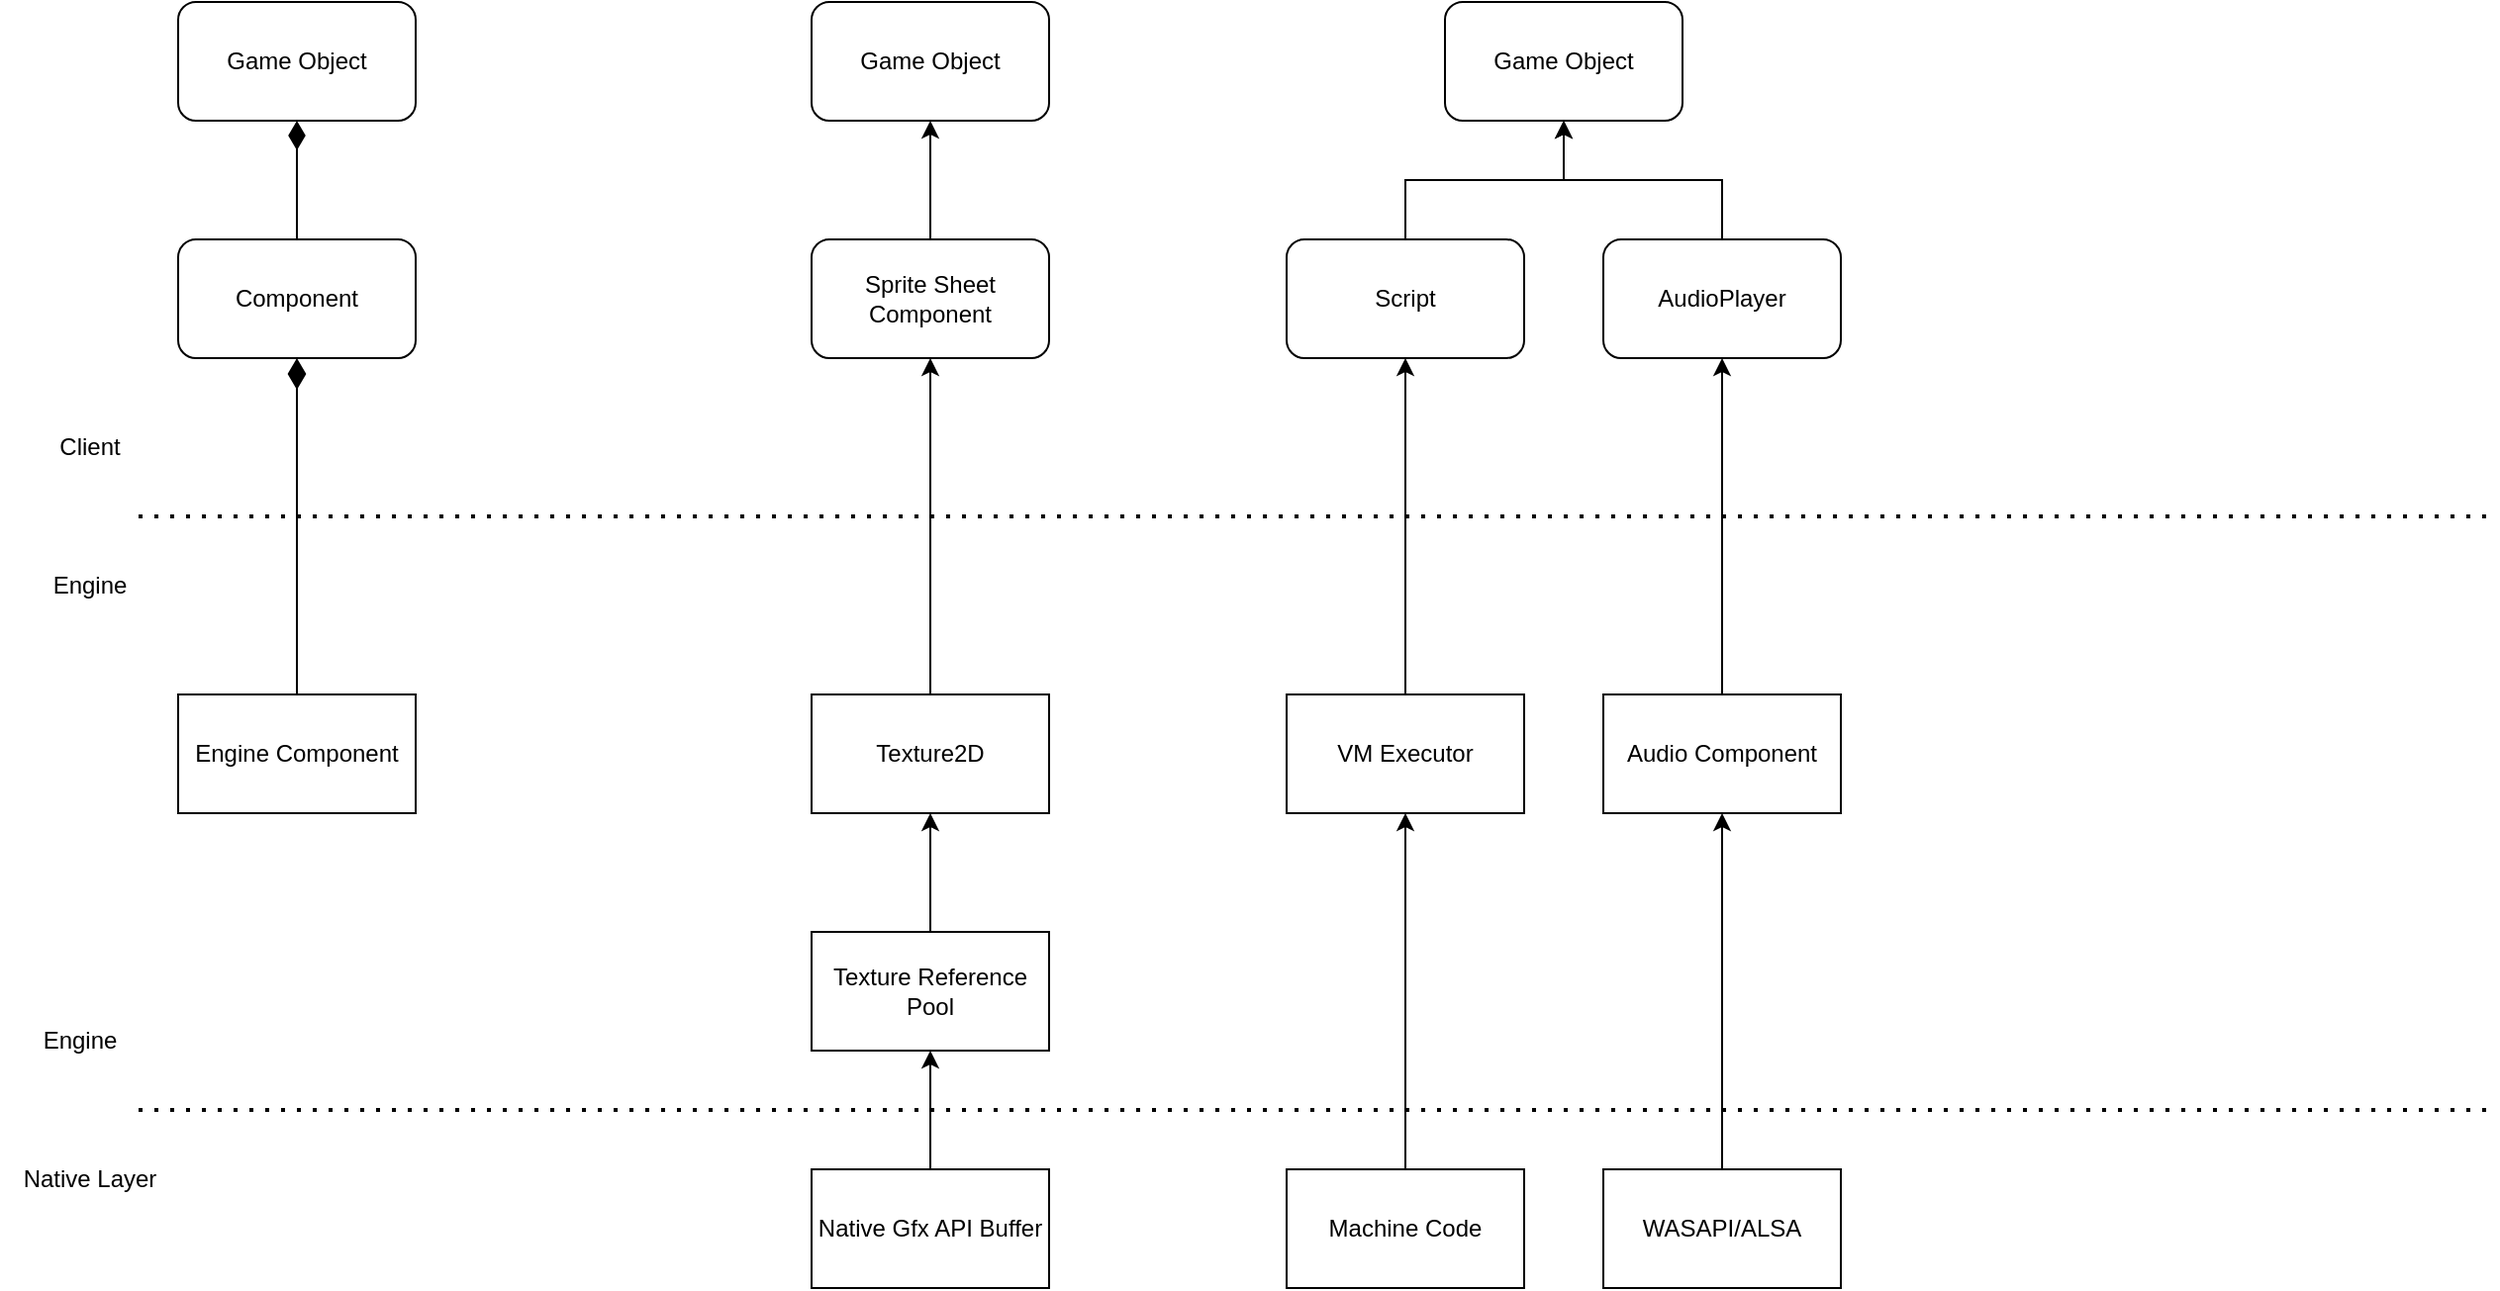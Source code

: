 <mxfile version="22.1.2" type="device">
  <diagram name="Page-1" id="A_Ga3F7VtrZm307qVq_N">
    <mxGraphModel dx="1050" dy="669" grid="1" gridSize="10" guides="1" tooltips="1" connect="1" arrows="1" fold="1" page="1" pageScale="1" pageWidth="1920" pageHeight="1200" math="0" shadow="0">
      <root>
        <mxCell id="0" />
        <mxCell id="1" parent="0" />
        <mxCell id="i9iWYjeStY8LAAndmr4J-1" value="" style="endArrow=none;dashed=1;html=1;dashPattern=1 3;strokeWidth=2;rounded=0;" edge="1" parent="1">
          <mxGeometry width="50" height="50" relative="1" as="geometry">
            <mxPoint x="280" y="320" as="sourcePoint" />
            <mxPoint x="1470" y="320" as="targetPoint" />
          </mxGeometry>
        </mxCell>
        <mxCell id="i9iWYjeStY8LAAndmr4J-2" value="Client" style="text;html=1;align=center;verticalAlign=middle;resizable=0;points=[];autosize=1;strokeColor=none;fillColor=none;" vertex="1" parent="1">
          <mxGeometry x="230" y="270" width="50" height="30" as="geometry" />
        </mxCell>
        <mxCell id="i9iWYjeStY8LAAndmr4J-3" value="Engine" style="text;html=1;align=center;verticalAlign=middle;resizable=0;points=[];autosize=1;strokeColor=none;fillColor=none;" vertex="1" parent="1">
          <mxGeometry x="225" y="340" width="60" height="30" as="geometry" />
        </mxCell>
        <mxCell id="i9iWYjeStY8LAAndmr4J-5" value="Game Object" style="rounded=1;whiteSpace=wrap;html=1;" vertex="1" parent="1">
          <mxGeometry x="300" y="60" width="120" height="60" as="geometry" />
        </mxCell>
        <mxCell id="i9iWYjeStY8LAAndmr4J-7" style="edgeStyle=orthogonalEdgeStyle;rounded=0;orthogonalLoop=1;jettySize=auto;html=1;entryX=0.5;entryY=1;entryDx=0;entryDy=0;endArrow=diamondThin;endFill=1;endSize=12;" edge="1" parent="1" source="i9iWYjeStY8LAAndmr4J-6" target="i9iWYjeStY8LAAndmr4J-5">
          <mxGeometry relative="1" as="geometry" />
        </mxCell>
        <mxCell id="i9iWYjeStY8LAAndmr4J-6" value="Component" style="rounded=1;whiteSpace=wrap;html=1;" vertex="1" parent="1">
          <mxGeometry x="300" y="180" width="120" height="60" as="geometry" />
        </mxCell>
        <mxCell id="i9iWYjeStY8LAAndmr4J-10" style="edgeStyle=orthogonalEdgeStyle;rounded=0;orthogonalLoop=1;jettySize=auto;html=1;entryX=0.5;entryY=1;entryDx=0;entryDy=0;endArrow=diamondThin;endFill=1;startSize=10;endSize=13;" edge="1" parent="1" source="i9iWYjeStY8LAAndmr4J-8" target="i9iWYjeStY8LAAndmr4J-6">
          <mxGeometry relative="1" as="geometry" />
        </mxCell>
        <mxCell id="i9iWYjeStY8LAAndmr4J-8" value="Engine Component" style="rounded=0;whiteSpace=wrap;html=1;" vertex="1" parent="1">
          <mxGeometry x="300" y="410" width="120" height="60" as="geometry" />
        </mxCell>
        <mxCell id="i9iWYjeStY8LAAndmr4J-11" value="Game Object" style="rounded=1;whiteSpace=wrap;html=1;" vertex="1" parent="1">
          <mxGeometry x="620" y="60" width="120" height="60" as="geometry" />
        </mxCell>
        <mxCell id="i9iWYjeStY8LAAndmr4J-18" style="edgeStyle=orthogonalEdgeStyle;rounded=0;orthogonalLoop=1;jettySize=auto;html=1;entryX=0.5;entryY=1;entryDx=0;entryDy=0;" edge="1" parent="1" source="i9iWYjeStY8LAAndmr4J-12" target="i9iWYjeStY8LAAndmr4J-11">
          <mxGeometry relative="1" as="geometry" />
        </mxCell>
        <mxCell id="i9iWYjeStY8LAAndmr4J-12" value="Sprite Sheet Component" style="rounded=1;whiteSpace=wrap;html=1;" vertex="1" parent="1">
          <mxGeometry x="620" y="180" width="120" height="60" as="geometry" />
        </mxCell>
        <mxCell id="i9iWYjeStY8LAAndmr4J-19" style="edgeStyle=orthogonalEdgeStyle;rounded=0;orthogonalLoop=1;jettySize=auto;html=1;entryX=0.5;entryY=1;entryDx=0;entryDy=0;" edge="1" parent="1" source="i9iWYjeStY8LAAndmr4J-15" target="i9iWYjeStY8LAAndmr4J-12">
          <mxGeometry relative="1" as="geometry">
            <Array as="points">
              <mxPoint x="680" y="400" />
              <mxPoint x="680" y="400" />
            </Array>
          </mxGeometry>
        </mxCell>
        <mxCell id="i9iWYjeStY8LAAndmr4J-15" value="Texture2D" style="rounded=0;whiteSpace=wrap;html=1;" vertex="1" parent="1">
          <mxGeometry x="620" y="410" width="120" height="60" as="geometry" />
        </mxCell>
        <mxCell id="i9iWYjeStY8LAAndmr4J-22" style="edgeStyle=orthogonalEdgeStyle;rounded=0;orthogonalLoop=1;jettySize=auto;html=1;entryX=0.5;entryY=1;entryDx=0;entryDy=0;" edge="1" parent="1" source="i9iWYjeStY8LAAndmr4J-21" target="i9iWYjeStY8LAAndmr4J-15">
          <mxGeometry relative="1" as="geometry" />
        </mxCell>
        <mxCell id="i9iWYjeStY8LAAndmr4J-21" value="Texture Reference Pool" style="rounded=0;whiteSpace=wrap;html=1;" vertex="1" parent="1">
          <mxGeometry x="620" y="530" width="120" height="60" as="geometry" />
        </mxCell>
        <mxCell id="i9iWYjeStY8LAAndmr4J-24" style="edgeStyle=orthogonalEdgeStyle;rounded=0;orthogonalLoop=1;jettySize=auto;html=1;entryX=0.5;entryY=1;entryDx=0;entryDy=0;" edge="1" parent="1" source="i9iWYjeStY8LAAndmr4J-23" target="i9iWYjeStY8LAAndmr4J-21">
          <mxGeometry relative="1" as="geometry" />
        </mxCell>
        <mxCell id="i9iWYjeStY8LAAndmr4J-23" value="Native Gfx API Buffer" style="rounded=0;whiteSpace=wrap;html=1;" vertex="1" parent="1">
          <mxGeometry x="620" y="650" width="120" height="60" as="geometry" />
        </mxCell>
        <mxCell id="i9iWYjeStY8LAAndmr4J-25" value="Game Object" style="rounded=1;whiteSpace=wrap;html=1;" vertex="1" parent="1">
          <mxGeometry x="940" y="60" width="120" height="60" as="geometry" />
        </mxCell>
        <mxCell id="i9iWYjeStY8LAAndmr4J-28" style="edgeStyle=orthogonalEdgeStyle;rounded=0;orthogonalLoop=1;jettySize=auto;html=1;entryX=0.5;entryY=1;entryDx=0;entryDy=0;" edge="1" parent="1" source="i9iWYjeStY8LAAndmr4J-26" target="i9iWYjeStY8LAAndmr4J-25">
          <mxGeometry relative="1" as="geometry" />
        </mxCell>
        <mxCell id="i9iWYjeStY8LAAndmr4J-26" value="Script" style="rounded=1;whiteSpace=wrap;html=1;" vertex="1" parent="1">
          <mxGeometry x="860" y="180" width="120" height="60" as="geometry" />
        </mxCell>
        <mxCell id="i9iWYjeStY8LAAndmr4J-29" style="edgeStyle=orthogonalEdgeStyle;rounded=0;orthogonalLoop=1;jettySize=auto;html=1;entryX=0.5;entryY=1;entryDx=0;entryDy=0;" edge="1" parent="1" source="i9iWYjeStY8LAAndmr4J-27" target="i9iWYjeStY8LAAndmr4J-25">
          <mxGeometry relative="1" as="geometry" />
        </mxCell>
        <mxCell id="i9iWYjeStY8LAAndmr4J-27" value="AudioPlayer" style="rounded=1;whiteSpace=wrap;html=1;" vertex="1" parent="1">
          <mxGeometry x="1020" y="180" width="120" height="60" as="geometry" />
        </mxCell>
        <mxCell id="i9iWYjeStY8LAAndmr4J-36" style="edgeStyle=orthogonalEdgeStyle;rounded=0;orthogonalLoop=1;jettySize=auto;html=1;" edge="1" parent="1" source="i9iWYjeStY8LAAndmr4J-30" target="i9iWYjeStY8LAAndmr4J-26">
          <mxGeometry relative="1" as="geometry" />
        </mxCell>
        <mxCell id="i9iWYjeStY8LAAndmr4J-30" value="VM Executor" style="rounded=0;whiteSpace=wrap;html=1;" vertex="1" parent="1">
          <mxGeometry x="860" y="410" width="120" height="60" as="geometry" />
        </mxCell>
        <mxCell id="i9iWYjeStY8LAAndmr4J-35" style="edgeStyle=orthogonalEdgeStyle;rounded=0;orthogonalLoop=1;jettySize=auto;html=1;entryX=0.5;entryY=1;entryDx=0;entryDy=0;" edge="1" parent="1" source="i9iWYjeStY8LAAndmr4J-31" target="i9iWYjeStY8LAAndmr4J-27">
          <mxGeometry relative="1" as="geometry" />
        </mxCell>
        <mxCell id="i9iWYjeStY8LAAndmr4J-31" value="Audio Component" style="rounded=0;whiteSpace=wrap;html=1;" vertex="1" parent="1">
          <mxGeometry x="1020" y="410" width="120" height="60" as="geometry" />
        </mxCell>
        <mxCell id="i9iWYjeStY8LAAndmr4J-34" style="edgeStyle=orthogonalEdgeStyle;rounded=0;orthogonalLoop=1;jettySize=auto;html=1;entryX=0.5;entryY=1;entryDx=0;entryDy=0;" edge="1" parent="1" source="i9iWYjeStY8LAAndmr4J-32" target="i9iWYjeStY8LAAndmr4J-31">
          <mxGeometry relative="1" as="geometry" />
        </mxCell>
        <mxCell id="i9iWYjeStY8LAAndmr4J-32" value="WASAPI/ALSA" style="rounded=0;whiteSpace=wrap;html=1;" vertex="1" parent="1">
          <mxGeometry x="1020" y="650" width="120" height="60" as="geometry" />
        </mxCell>
        <mxCell id="i9iWYjeStY8LAAndmr4J-38" style="edgeStyle=orthogonalEdgeStyle;rounded=0;orthogonalLoop=1;jettySize=auto;html=1;entryX=0.5;entryY=1;entryDx=0;entryDy=0;" edge="1" parent="1" source="i9iWYjeStY8LAAndmr4J-37" target="i9iWYjeStY8LAAndmr4J-30">
          <mxGeometry relative="1" as="geometry" />
        </mxCell>
        <mxCell id="i9iWYjeStY8LAAndmr4J-37" value="Machine Code" style="rounded=0;whiteSpace=wrap;html=1;" vertex="1" parent="1">
          <mxGeometry x="860" y="650" width="120" height="60" as="geometry" />
        </mxCell>
        <mxCell id="i9iWYjeStY8LAAndmr4J-39" value="" style="endArrow=none;dashed=1;html=1;dashPattern=1 3;strokeWidth=2;rounded=0;" edge="1" parent="1">
          <mxGeometry width="50" height="50" relative="1" as="geometry">
            <mxPoint x="280" y="620" as="sourcePoint" />
            <mxPoint x="1470" y="620" as="targetPoint" />
          </mxGeometry>
        </mxCell>
        <mxCell id="i9iWYjeStY8LAAndmr4J-40" value="Engine" style="text;html=1;align=center;verticalAlign=middle;resizable=0;points=[];autosize=1;strokeColor=none;fillColor=none;" vertex="1" parent="1">
          <mxGeometry x="220" y="570" width="60" height="30" as="geometry" />
        </mxCell>
        <mxCell id="i9iWYjeStY8LAAndmr4J-41" value="Native Layer" style="text;html=1;align=center;verticalAlign=middle;resizable=0;points=[];autosize=1;strokeColor=none;fillColor=none;" vertex="1" parent="1">
          <mxGeometry x="210" y="640" width="90" height="30" as="geometry" />
        </mxCell>
      </root>
    </mxGraphModel>
  </diagram>
</mxfile>
